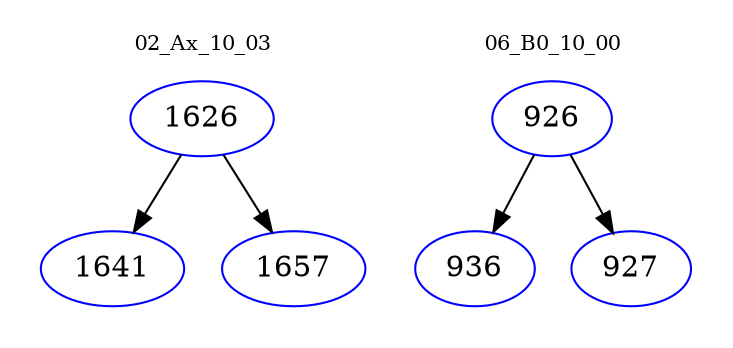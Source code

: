 digraph{
subgraph cluster_0 {
color = white
label = "02_Ax_10_03";
fontsize=10;
T0_1626 [label="1626", color="blue"]
T0_1626 -> T0_1641 [color="black"]
T0_1641 [label="1641", color="blue"]
T0_1626 -> T0_1657 [color="black"]
T0_1657 [label="1657", color="blue"]
}
subgraph cluster_1 {
color = white
label = "06_B0_10_00";
fontsize=10;
T1_926 [label="926", color="blue"]
T1_926 -> T1_936 [color="black"]
T1_936 [label="936", color="blue"]
T1_926 -> T1_927 [color="black"]
T1_927 [label="927", color="blue"]
}
}
